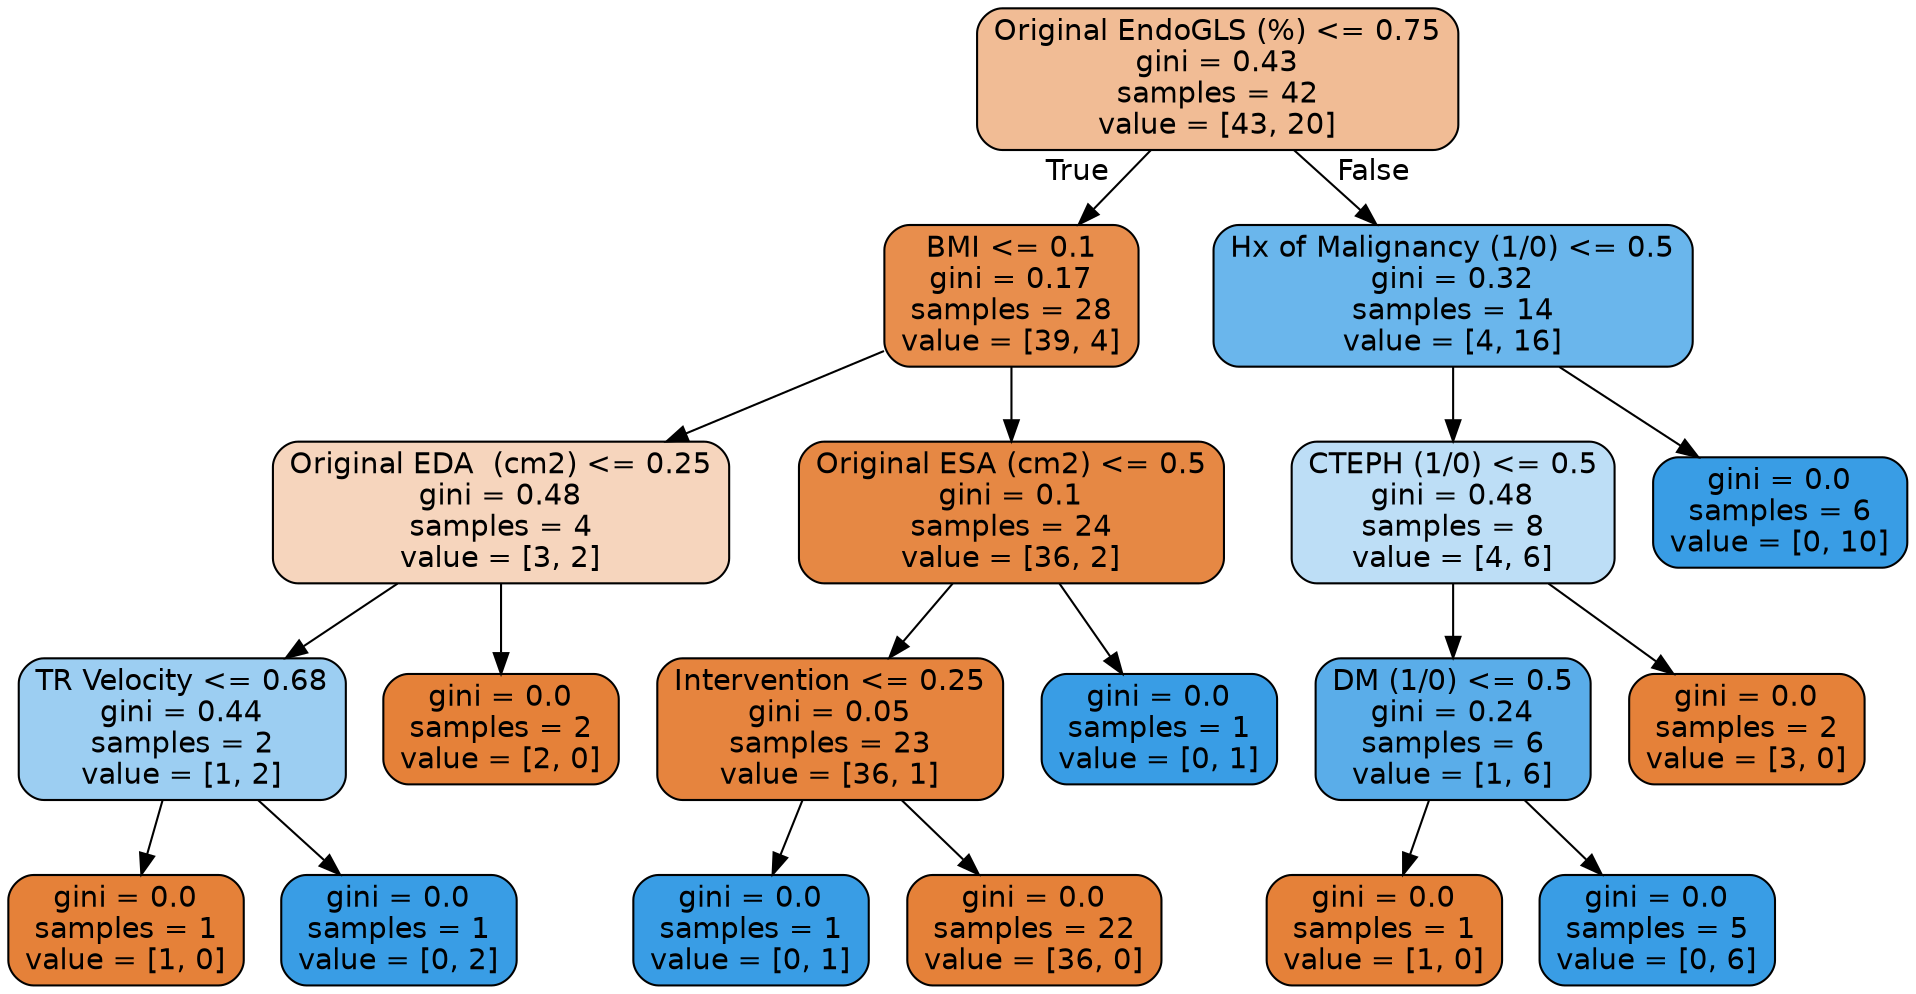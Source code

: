 digraph Tree {
node [shape=box, style="filled, rounded", color="black", fontname=helvetica] ;
edge [fontname=helvetica] ;
0 [label="Original EndoGLS (%) <= 0.75\ngini = 0.43\nsamples = 42\nvalue = [43, 20]", fillcolor="#f1bc95"] ;
1 [label="BMI <= 0.1\ngini = 0.17\nsamples = 28\nvalue = [39, 4]", fillcolor="#e88e4d"] ;
0 -> 1 [labeldistance=2.5, labelangle=45, headlabel="True"] ;
2 [label="Original EDA  (cm2) <= 0.25\ngini = 0.48\nsamples = 4\nvalue = [3, 2]", fillcolor="#f6d5bd"] ;
1 -> 2 ;
3 [label="TR Velocity <= 0.68\ngini = 0.44\nsamples = 2\nvalue = [1, 2]", fillcolor="#9ccef2"] ;
2 -> 3 ;
4 [label="gini = 0.0\nsamples = 1\nvalue = [1, 0]", fillcolor="#e58139"] ;
3 -> 4 ;
5 [label="gini = 0.0\nsamples = 1\nvalue = [0, 2]", fillcolor="#399de5"] ;
3 -> 5 ;
6 [label="gini = 0.0\nsamples = 2\nvalue = [2, 0]", fillcolor="#e58139"] ;
2 -> 6 ;
7 [label="Original ESA (cm2) <= 0.5\ngini = 0.1\nsamples = 24\nvalue = [36, 2]", fillcolor="#e68844"] ;
1 -> 7 ;
8 [label="Intervention <= 0.25\ngini = 0.05\nsamples = 23\nvalue = [36, 1]", fillcolor="#e6843e"] ;
7 -> 8 ;
9 [label="gini = 0.0\nsamples = 1\nvalue = [0, 1]", fillcolor="#399de5"] ;
8 -> 9 ;
10 [label="gini = 0.0\nsamples = 22\nvalue = [36, 0]", fillcolor="#e58139"] ;
8 -> 10 ;
11 [label="gini = 0.0\nsamples = 1\nvalue = [0, 1]", fillcolor="#399de5"] ;
7 -> 11 ;
12 [label="Hx of Malignancy (1/0) <= 0.5\ngini = 0.32\nsamples = 14\nvalue = [4, 16]", fillcolor="#6ab6ec"] ;
0 -> 12 [labeldistance=2.5, labelangle=-45, headlabel="False"] ;
13 [label="CTEPH (1/0) <= 0.5\ngini = 0.48\nsamples = 8\nvalue = [4, 6]", fillcolor="#bddef6"] ;
12 -> 13 ;
14 [label="DM (1/0) <= 0.5\ngini = 0.24\nsamples = 6\nvalue = [1, 6]", fillcolor="#5aade9"] ;
13 -> 14 ;
15 [label="gini = 0.0\nsamples = 1\nvalue = [1, 0]", fillcolor="#e58139"] ;
14 -> 15 ;
16 [label="gini = 0.0\nsamples = 5\nvalue = [0, 6]", fillcolor="#399de5"] ;
14 -> 16 ;
17 [label="gini = 0.0\nsamples = 2\nvalue = [3, 0]", fillcolor="#e58139"] ;
13 -> 17 ;
18 [label="gini = 0.0\nsamples = 6\nvalue = [0, 10]", fillcolor="#399de5"] ;
12 -> 18 ;
}